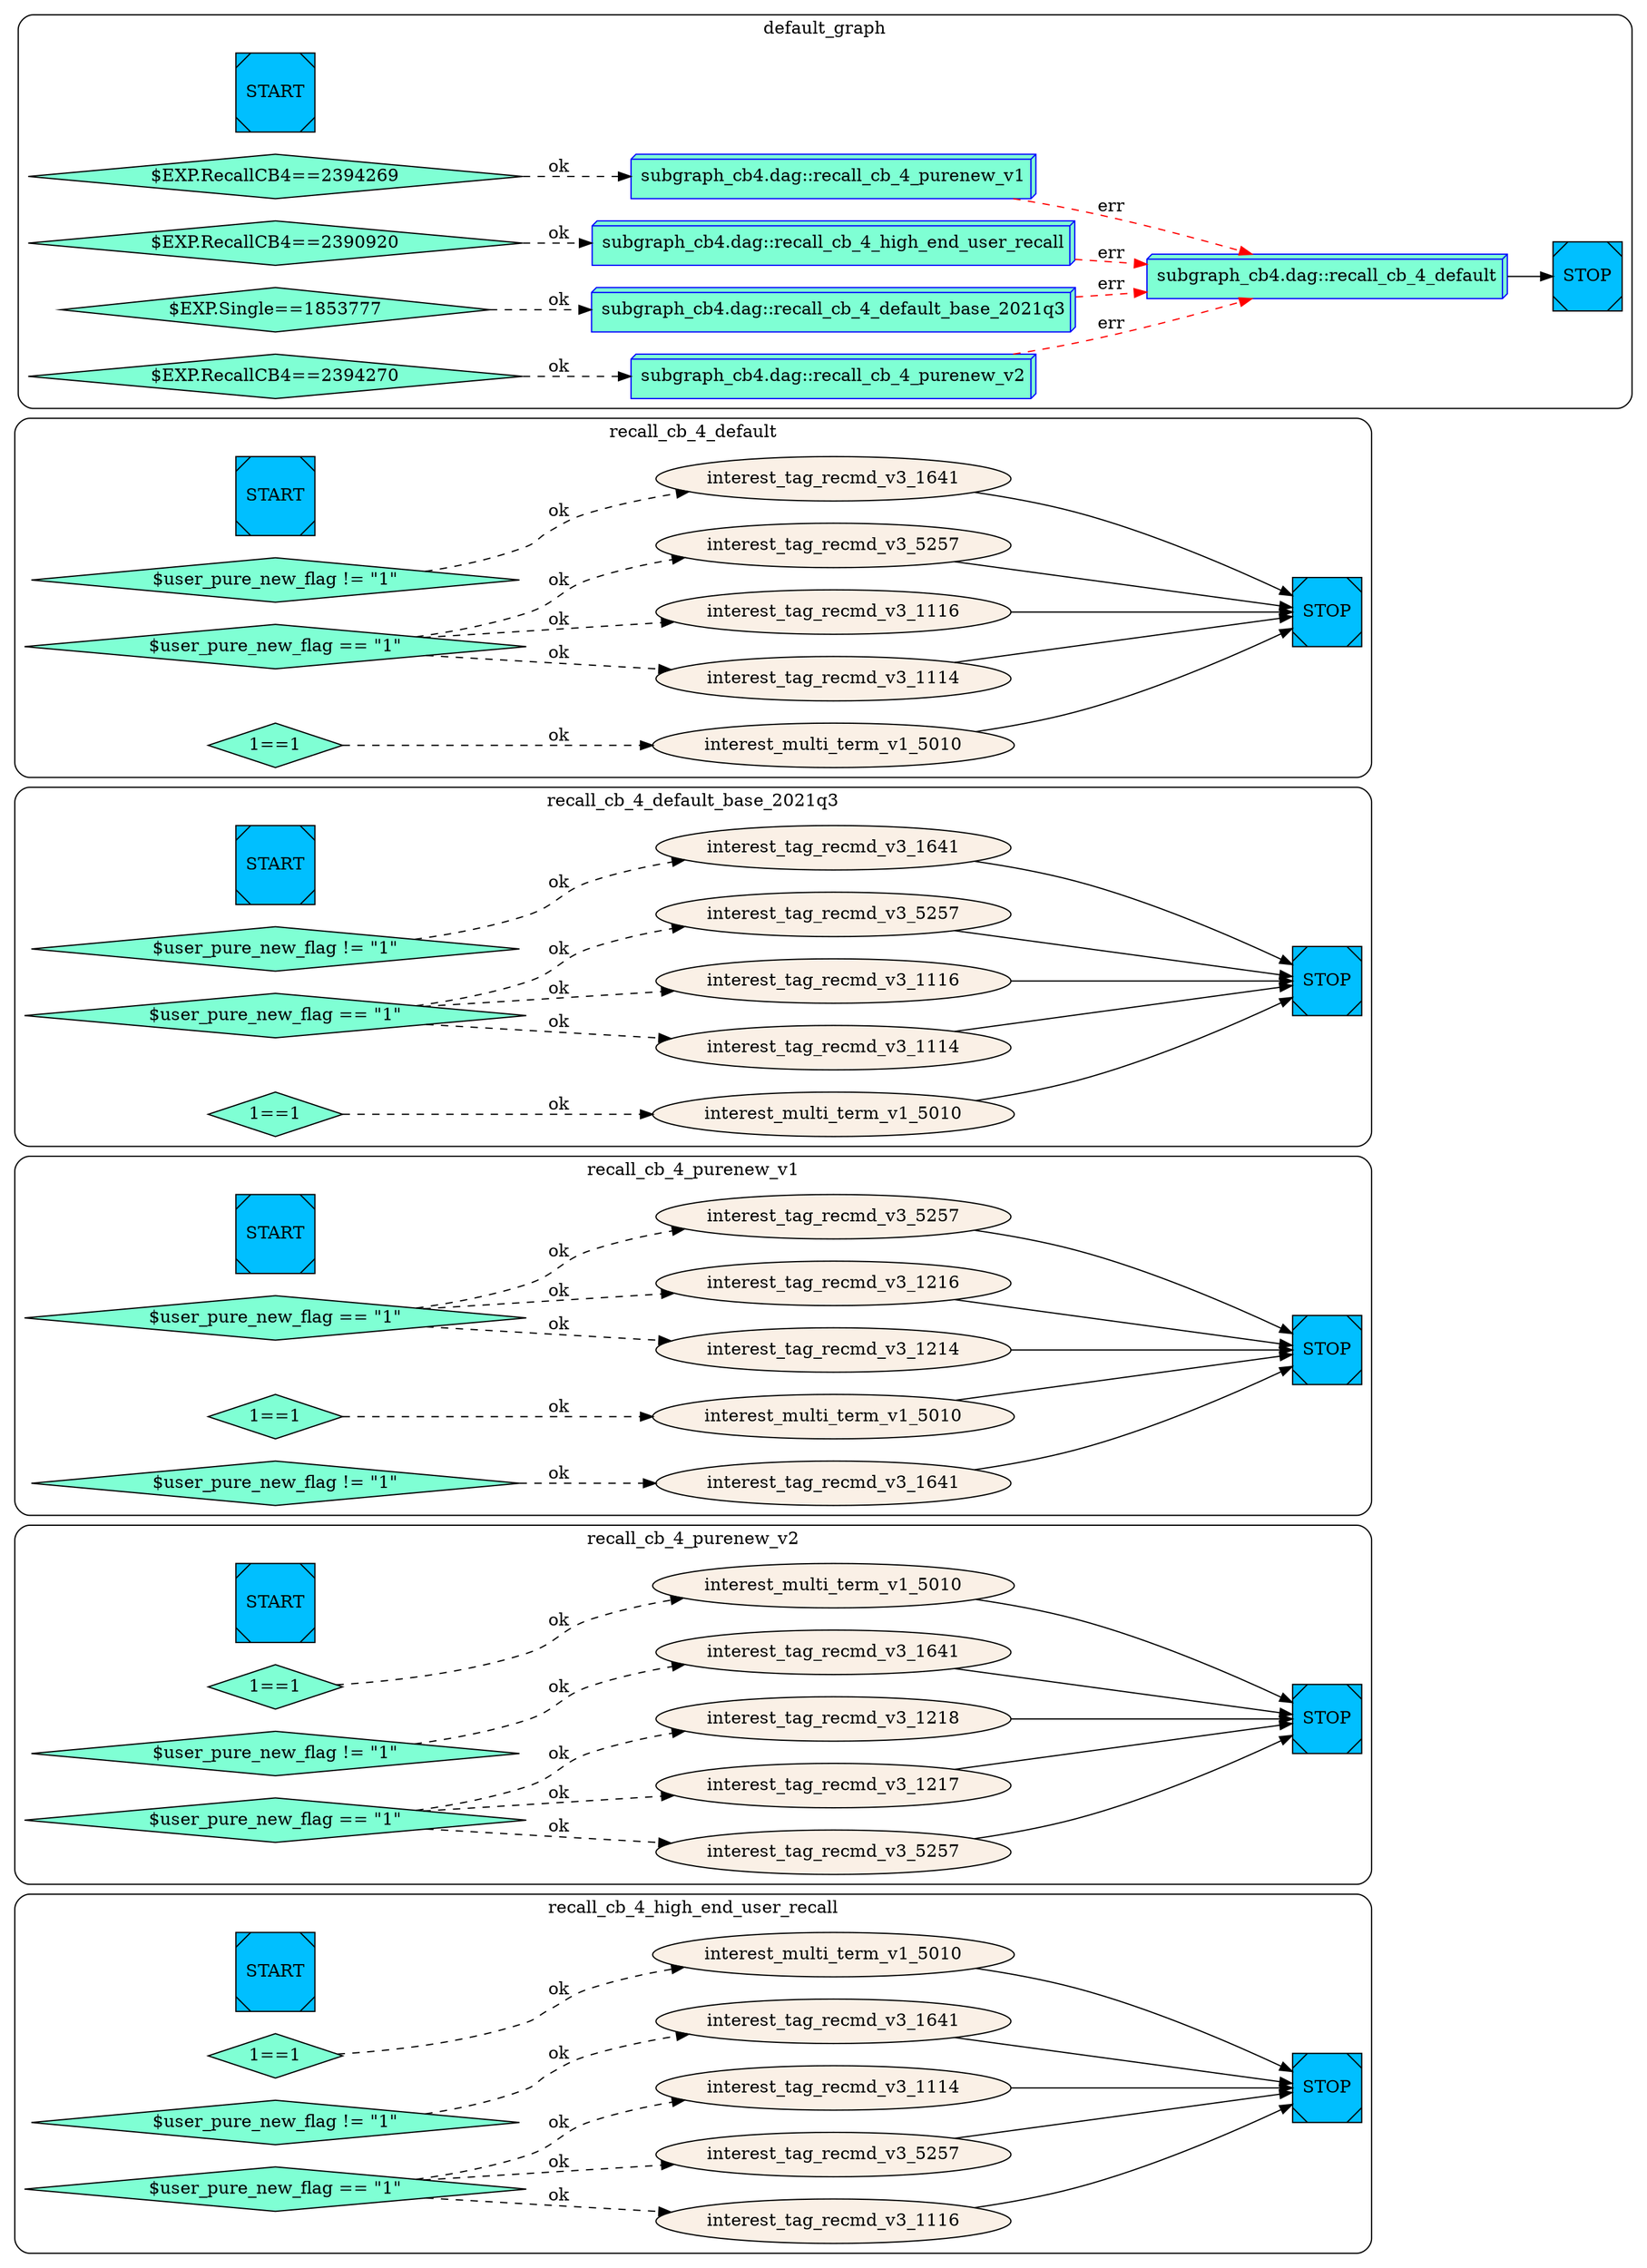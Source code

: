 digraph G {
    rankdir=LR;
  subgraph cluster_recall_cb_4_high_end_user_recall{
    style = rounded;
    label = "recall_cb_4_high_end_user_recall";
    recall_cb_4_high_end_user_recall__START__[color=black fillcolor=deepskyblue style=filled shape=Msquare label="START"];
    recall_cb_4_high_end_user_recall__STOP__[color=black fillcolor=deepskyblue style=filled shape=Msquare label="STOP"];
    recall_cb_4_high_end_user_recall_interest_tag_recmd_v3_1116 [label="interest_tag_recmd_v3_1116" color=black fillcolor=linen style=filled];
    recall_cb_4_high_end_user_recall_interest_tag_recmd_v3_5257 [label="interest_tag_recmd_v3_5257" color=black fillcolor=linen style=filled];
    recall_cb_4_high_end_user_recall_recall_cb_4_high_end_user_recall_0 [label="1==1" shape=diamond color=black fillcolor=aquamarine style=filled];
    recall_cb_4_high_end_user_recall_interest_multi_term_v1_5010 [label="interest_multi_term_v1_5010" color=black fillcolor=linen style=filled];
    recall_cb_4_high_end_user_recall_recall_cb_4_high_end_user_recall_1 [label="$user_pure_new_flag != \"1\"" shape=diamond color=black fillcolor=aquamarine style=filled];
    recall_cb_4_high_end_user_recall_interest_tag_recmd_v3_1641 [label="interest_tag_recmd_v3_1641" color=black fillcolor=linen style=filled];
    recall_cb_4_high_end_user_recall_recall_cb_4_high_end_user_recall_2 [label="$user_pure_new_flag == \"1\"" shape=diamond color=black fillcolor=aquamarine style=filled];
    recall_cb_4_high_end_user_recall_interest_tag_recmd_v3_1114 [label="interest_tag_recmd_v3_1114" color=black fillcolor=linen style=filled];
    recall_cb_4_high_end_user_recall_interest_multi_term_v1_5010 -> recall_cb_4_high_end_user_recall__STOP__;
    recall_cb_4_high_end_user_recall_recall_cb_4_high_end_user_recall_0 -> recall_cb_4_high_end_user_recall_interest_multi_term_v1_5010 [style=dashed label="ok"];
    recall_cb_4_high_end_user_recall_interest_tag_recmd_v3_1641 -> recall_cb_4_high_end_user_recall__STOP__;
    recall_cb_4_high_end_user_recall_recall_cb_4_high_end_user_recall_1 -> recall_cb_4_high_end_user_recall_interest_tag_recmd_v3_1641 [style=dashed label="ok"];
    recall_cb_4_high_end_user_recall_interest_tag_recmd_v3_1114 -> recall_cb_4_high_end_user_recall__STOP__;
    recall_cb_4_high_end_user_recall_recall_cb_4_high_end_user_recall_2 -> recall_cb_4_high_end_user_recall_interest_tag_recmd_v3_1114 [style=dashed label="ok"];
    recall_cb_4_high_end_user_recall_interest_tag_recmd_v3_1116 -> recall_cb_4_high_end_user_recall__STOP__;
    recall_cb_4_high_end_user_recall_recall_cb_4_high_end_user_recall_2 -> recall_cb_4_high_end_user_recall_interest_tag_recmd_v3_1116 [style=dashed label="ok"];
    recall_cb_4_high_end_user_recall_interest_tag_recmd_v3_5257 -> recall_cb_4_high_end_user_recall__STOP__;
    recall_cb_4_high_end_user_recall_recall_cb_4_high_end_user_recall_2 -> recall_cb_4_high_end_user_recall_interest_tag_recmd_v3_5257 [style=dashed label="ok"];
};
  subgraph cluster_recall_cb_4_purenew_v2{
    style = rounded;
    label = "recall_cb_4_purenew_v2";
    recall_cb_4_purenew_v2__START__[color=black fillcolor=deepskyblue style=filled shape=Msquare label="START"];
    recall_cb_4_purenew_v2__STOP__[color=black fillcolor=deepskyblue style=filled shape=Msquare label="STOP"];
    recall_cb_4_purenew_v2_interest_tag_recmd_v3_5257 [label="interest_tag_recmd_v3_5257" color=black fillcolor=linen style=filled];
    recall_cb_4_purenew_v2_recall_cb_4_purenew_v2_0 [label="1==1" shape=diamond color=black fillcolor=aquamarine style=filled];
    recall_cb_4_purenew_v2_interest_multi_term_v1_5010 [label="interest_multi_term_v1_5010" color=black fillcolor=linen style=filled];
    recall_cb_4_purenew_v2_recall_cb_4_purenew_v2_1 [label="$user_pure_new_flag != \"1\"" shape=diamond color=black fillcolor=aquamarine style=filled];
    recall_cb_4_purenew_v2_interest_tag_recmd_v3_1641 [label="interest_tag_recmd_v3_1641" color=black fillcolor=linen style=filled];
    recall_cb_4_purenew_v2_recall_cb_4_purenew_v2_2 [label="$user_pure_new_flag == \"1\"" shape=diamond color=black fillcolor=aquamarine style=filled];
    recall_cb_4_purenew_v2_interest_tag_recmd_v3_1217 [label="interest_tag_recmd_v3_1217" color=black fillcolor=linen style=filled];
    recall_cb_4_purenew_v2_interest_tag_recmd_v3_1218 [label="interest_tag_recmd_v3_1218" color=black fillcolor=linen style=filled];
    recall_cb_4_purenew_v2_interest_tag_recmd_v3_1641 -> recall_cb_4_purenew_v2__STOP__;
    recall_cb_4_purenew_v2_recall_cb_4_purenew_v2_1 -> recall_cb_4_purenew_v2_interest_tag_recmd_v3_1641 [style=dashed label="ok"];
    recall_cb_4_purenew_v2_interest_tag_recmd_v3_1217 -> recall_cb_4_purenew_v2__STOP__;
    recall_cb_4_purenew_v2_recall_cb_4_purenew_v2_2 -> recall_cb_4_purenew_v2_interest_tag_recmd_v3_1217 [style=dashed label="ok"];
    recall_cb_4_purenew_v2_interest_tag_recmd_v3_1218 -> recall_cb_4_purenew_v2__STOP__;
    recall_cb_4_purenew_v2_recall_cb_4_purenew_v2_2 -> recall_cb_4_purenew_v2_interest_tag_recmd_v3_1218 [style=dashed label="ok"];
    recall_cb_4_purenew_v2_interest_tag_recmd_v3_5257 -> recall_cb_4_purenew_v2__STOP__;
    recall_cb_4_purenew_v2_recall_cb_4_purenew_v2_2 -> recall_cb_4_purenew_v2_interest_tag_recmd_v3_5257 [style=dashed label="ok"];
    recall_cb_4_purenew_v2_interest_multi_term_v1_5010 -> recall_cb_4_purenew_v2__STOP__;
    recall_cb_4_purenew_v2_recall_cb_4_purenew_v2_0 -> recall_cb_4_purenew_v2_interest_multi_term_v1_5010 [style=dashed label="ok"];
};
  subgraph cluster_recall_cb_4_purenew_v1{
    style = rounded;
    label = "recall_cb_4_purenew_v1";
    recall_cb_4_purenew_v1__START__[color=black fillcolor=deepskyblue style=filled shape=Msquare label="START"];
    recall_cb_4_purenew_v1__STOP__[color=black fillcolor=deepskyblue style=filled shape=Msquare label="STOP"];
    recall_cb_4_purenew_v1_interest_tag_recmd_v3_1641 [label="interest_tag_recmd_v3_1641" color=black fillcolor=linen style=filled];
    recall_cb_4_purenew_v1_recall_cb_4_purenew_v1_2 [label="$user_pure_new_flag == \"1\"" shape=diamond color=black fillcolor=aquamarine style=filled];
    recall_cb_4_purenew_v1_interest_tag_recmd_v3_1214 [label="interest_tag_recmd_v3_1214" color=black fillcolor=linen style=filled];
    recall_cb_4_purenew_v1_interest_tag_recmd_v3_1216 [label="interest_tag_recmd_v3_1216" color=black fillcolor=linen style=filled];
    recall_cb_4_purenew_v1_interest_tag_recmd_v3_5257 [label="interest_tag_recmd_v3_5257" color=black fillcolor=linen style=filled];
    recall_cb_4_purenew_v1_recall_cb_4_purenew_v1_0 [label="1==1" shape=diamond color=black fillcolor=aquamarine style=filled];
    recall_cb_4_purenew_v1_interest_multi_term_v1_5010 [label="interest_multi_term_v1_5010" color=black fillcolor=linen style=filled];
    recall_cb_4_purenew_v1_recall_cb_4_purenew_v1_1 [label="$user_pure_new_flag != \"1\"" shape=diamond color=black fillcolor=aquamarine style=filled];
    recall_cb_4_purenew_v1_interest_tag_recmd_v3_1216 -> recall_cb_4_purenew_v1__STOP__;
    recall_cb_4_purenew_v1_recall_cb_4_purenew_v1_2 -> recall_cb_4_purenew_v1_interest_tag_recmd_v3_1216 [style=dashed label="ok"];
    recall_cb_4_purenew_v1_interest_tag_recmd_v3_5257 -> recall_cb_4_purenew_v1__STOP__;
    recall_cb_4_purenew_v1_recall_cb_4_purenew_v1_2 -> recall_cb_4_purenew_v1_interest_tag_recmd_v3_5257 [style=dashed label="ok"];
    recall_cb_4_purenew_v1_interest_multi_term_v1_5010 -> recall_cb_4_purenew_v1__STOP__;
    recall_cb_4_purenew_v1_recall_cb_4_purenew_v1_0 -> recall_cb_4_purenew_v1_interest_multi_term_v1_5010 [style=dashed label="ok"];
    recall_cb_4_purenew_v1_interest_tag_recmd_v3_1641 -> recall_cb_4_purenew_v1__STOP__;
    recall_cb_4_purenew_v1_recall_cb_4_purenew_v1_1 -> recall_cb_4_purenew_v1_interest_tag_recmd_v3_1641 [style=dashed label="ok"];
    recall_cb_4_purenew_v1_interest_tag_recmd_v3_1214 -> recall_cb_4_purenew_v1__STOP__;
    recall_cb_4_purenew_v1_recall_cb_4_purenew_v1_2 -> recall_cb_4_purenew_v1_interest_tag_recmd_v3_1214 [style=dashed label="ok"];
};
  subgraph cluster_recall_cb_4_default_base_2021q3{
    style = rounded;
    label = "recall_cb_4_default_base_2021q3";
    recall_cb_4_default_base_2021q3__START__[color=black fillcolor=deepskyblue style=filled shape=Msquare label="START"];
    recall_cb_4_default_base_2021q3__STOP__[color=black fillcolor=deepskyblue style=filled shape=Msquare label="STOP"];
    recall_cb_4_default_base_2021q3_recall_cb_4_default_base_2021q3_1 [label="$user_pure_new_flag != \"1\"" shape=diamond color=black fillcolor=aquamarine style=filled];
    recall_cb_4_default_base_2021q3_interest_tag_recmd_v3_1641 [label="interest_tag_recmd_v3_1641" color=black fillcolor=linen style=filled];
    recall_cb_4_default_base_2021q3_recall_cb_4_default_base_2021q3_2 [label="$user_pure_new_flag == \"1\"" shape=diamond color=black fillcolor=aquamarine style=filled];
    recall_cb_4_default_base_2021q3_interest_tag_recmd_v3_1114 [label="interest_tag_recmd_v3_1114" color=black fillcolor=linen style=filled];
    recall_cb_4_default_base_2021q3_interest_tag_recmd_v3_1116 [label="interest_tag_recmd_v3_1116" color=black fillcolor=linen style=filled];
    recall_cb_4_default_base_2021q3_interest_tag_recmd_v3_5257 [label="interest_tag_recmd_v3_5257" color=black fillcolor=linen style=filled];
    recall_cb_4_default_base_2021q3_recall_cb_4_default_base_2021q3_0 [label="1==1" shape=diamond color=black fillcolor=aquamarine style=filled];
    recall_cb_4_default_base_2021q3_interest_multi_term_v1_5010 [label="interest_multi_term_v1_5010" color=black fillcolor=linen style=filled];
    recall_cb_4_default_base_2021q3_interest_tag_recmd_v3_1114 -> recall_cb_4_default_base_2021q3__STOP__;
    recall_cb_4_default_base_2021q3_recall_cb_4_default_base_2021q3_2 -> recall_cb_4_default_base_2021q3_interest_tag_recmd_v3_1114 [style=dashed label="ok"];
    recall_cb_4_default_base_2021q3_interest_tag_recmd_v3_1116 -> recall_cb_4_default_base_2021q3__STOP__;
    recall_cb_4_default_base_2021q3_recall_cb_4_default_base_2021q3_2 -> recall_cb_4_default_base_2021q3_interest_tag_recmd_v3_1116 [style=dashed label="ok"];
    recall_cb_4_default_base_2021q3_interest_tag_recmd_v3_5257 -> recall_cb_4_default_base_2021q3__STOP__;
    recall_cb_4_default_base_2021q3_recall_cb_4_default_base_2021q3_2 -> recall_cb_4_default_base_2021q3_interest_tag_recmd_v3_5257 [style=dashed label="ok"];
    recall_cb_4_default_base_2021q3_interest_multi_term_v1_5010 -> recall_cb_4_default_base_2021q3__STOP__;
    recall_cb_4_default_base_2021q3_recall_cb_4_default_base_2021q3_0 -> recall_cb_4_default_base_2021q3_interest_multi_term_v1_5010 [style=dashed label="ok"];
    recall_cb_4_default_base_2021q3_interest_tag_recmd_v3_1641 -> recall_cb_4_default_base_2021q3__STOP__;
    recall_cb_4_default_base_2021q3_recall_cb_4_default_base_2021q3_1 -> recall_cb_4_default_base_2021q3_interest_tag_recmd_v3_1641 [style=dashed label="ok"];
};
  subgraph cluster_recall_cb_4_default{
    style = rounded;
    label = "recall_cb_4_default";
    recall_cb_4_default__START__[color=black fillcolor=deepskyblue style=filled shape=Msquare label="START"];
    recall_cb_4_default__STOP__[color=black fillcolor=deepskyblue style=filled shape=Msquare label="STOP"];
    recall_cb_4_default_interest_multi_term_v1_5010 [label="interest_multi_term_v1_5010" color=black fillcolor=linen style=filled];
    recall_cb_4_default_recall_cb_4_default_1 [label="$user_pure_new_flag != \"1\"" shape=diamond color=black fillcolor=aquamarine style=filled];
    recall_cb_4_default_interest_tag_recmd_v3_1641 [label="interest_tag_recmd_v3_1641" color=black fillcolor=linen style=filled];
    recall_cb_4_default_recall_cb_4_default_2 [label="$user_pure_new_flag == \"1\"" shape=diamond color=black fillcolor=aquamarine style=filled];
    recall_cb_4_default_interest_tag_recmd_v3_1114 [label="interest_tag_recmd_v3_1114" color=black fillcolor=linen style=filled];
    recall_cb_4_default_interest_tag_recmd_v3_1116 [label="interest_tag_recmd_v3_1116" color=black fillcolor=linen style=filled];
    recall_cb_4_default_interest_tag_recmd_v3_5257 [label="interest_tag_recmd_v3_5257" color=black fillcolor=linen style=filled];
    recall_cb_4_default_recall_cb_4_default_0 [label="1==1" shape=diamond color=black fillcolor=aquamarine style=filled];
    recall_cb_4_default_interest_tag_recmd_v3_1641 -> recall_cb_4_default__STOP__;
    recall_cb_4_default_recall_cb_4_default_1 -> recall_cb_4_default_interest_tag_recmd_v3_1641 [style=dashed label="ok"];
    recall_cb_4_default_interest_tag_recmd_v3_1114 -> recall_cb_4_default__STOP__;
    recall_cb_4_default_recall_cb_4_default_2 -> recall_cb_4_default_interest_tag_recmd_v3_1114 [style=dashed label="ok"];
    recall_cb_4_default_interest_tag_recmd_v3_1116 -> recall_cb_4_default__STOP__;
    recall_cb_4_default_recall_cb_4_default_2 -> recall_cb_4_default_interest_tag_recmd_v3_1116 [style=dashed label="ok"];
    recall_cb_4_default_interest_tag_recmd_v3_5257 -> recall_cb_4_default__STOP__;
    recall_cb_4_default_recall_cb_4_default_2 -> recall_cb_4_default_interest_tag_recmd_v3_5257 [style=dashed label="ok"];
    recall_cb_4_default_interest_multi_term_v1_5010 -> recall_cb_4_default__STOP__;
    recall_cb_4_default_recall_cb_4_default_0 -> recall_cb_4_default_interest_multi_term_v1_5010 [style=dashed label="ok"];
};
  subgraph cluster_default_graph{
    style = rounded;
    label = "default_graph";
    default_graph__START__[color=black fillcolor=deepskyblue style=filled shape=Msquare label="START"];
    default_graph__STOP__[color=black fillcolor=deepskyblue style=filled shape=Msquare label="STOP"];
    default_graph_subgraph_invoke_recall_cb_4_high_end_user_recall [label="subgraph_cb4.dag::recall_cb_4_high_end_user_recall" shape=box3d, color=blue fillcolor=aquamarine style=filled];
    default_graph_subgraph_invoke_base_graph [label="subgraph_cb4.dag::recall_cb_4_default" shape=box3d, color=blue fillcolor=aquamarine style=filled];
    default_graph_default_graph_1 [label="$EXP.RecallCB4==2394269" shape=diamond color=black fillcolor=aquamarine style=filled];
    default_graph_subgraph_invoke_recall_cb_4_purenew_v1 [label="subgraph_cb4.dag::recall_cb_4_purenew_v1" shape=box3d, color=blue fillcolor=aquamarine style=filled];
    default_graph_default_graph_3 [label="$EXP.RecallCB4==2390920" shape=diamond color=black fillcolor=aquamarine style=filled];
    default_graph_subgraph_invoke_recall_cb_4_purenew_v2 [label="subgraph_cb4.dag::recall_cb_4_purenew_v2" shape=box3d, color=blue fillcolor=aquamarine style=filled];
    default_graph_default_graph_0 [label="$EXP.Single==1853777" shape=diamond color=black fillcolor=aquamarine style=filled];
    default_graph_subgraph_invoke_random_base_2021q3 [label="subgraph_cb4.dag::recall_cb_4_default_base_2021q3" shape=box3d, color=blue fillcolor=aquamarine style=filled];
    default_graph_default_graph_2 [label="$EXP.RecallCB4==2394270" shape=diamond color=black fillcolor=aquamarine style=filled];
    default_graph_default_graph_3 -> default_graph_subgraph_invoke_recall_cb_4_high_end_user_recall [style=dashed label="ok"];
    default_graph_subgraph_invoke_base_graph -> default_graph__STOP__;
    default_graph_subgraph_invoke_random_base_2021q3 -> default_graph_subgraph_invoke_base_graph [style=dashed color=red label="err"];
    default_graph_subgraph_invoke_recall_cb_4_purenew_v2 -> default_graph_subgraph_invoke_base_graph [style=dashed color=red label="err"];
    default_graph_subgraph_invoke_recall_cb_4_purenew_v1 -> default_graph_subgraph_invoke_base_graph [style=dashed color=red label="err"];
    default_graph_subgraph_invoke_recall_cb_4_high_end_user_recall -> default_graph_subgraph_invoke_base_graph [style=dashed color=red label="err"];
    default_graph_default_graph_1 -> default_graph_subgraph_invoke_recall_cb_4_purenew_v1 [style=dashed label="ok"];
    default_graph_default_graph_2 -> default_graph_subgraph_invoke_recall_cb_4_purenew_v2 [style=dashed label="ok"];
    default_graph_default_graph_0 -> default_graph_subgraph_invoke_random_base_2021q3 [style=dashed label="ok"];
};
}

